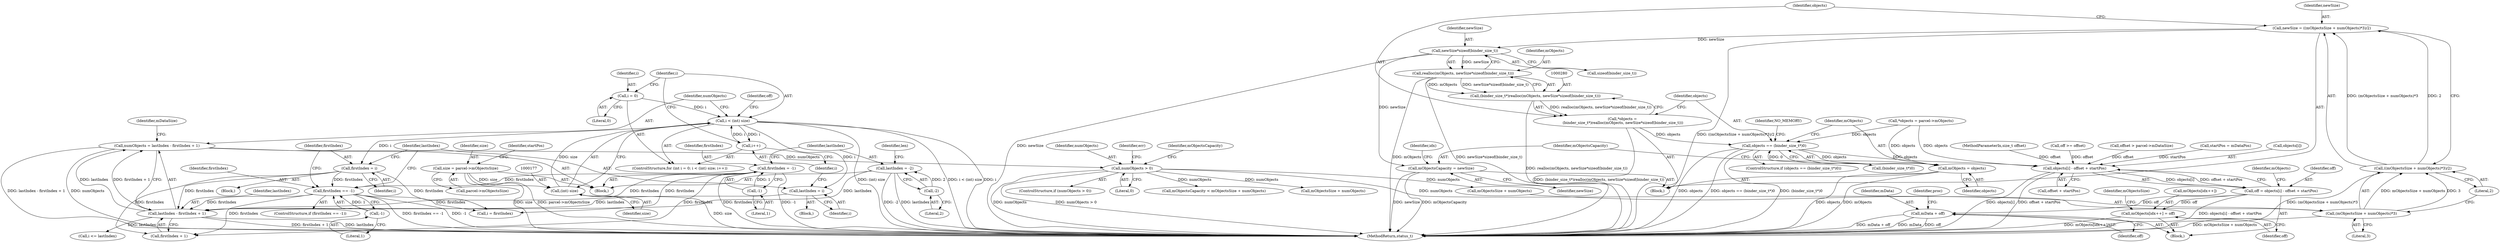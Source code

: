 digraph "0_Android_e68cbc3e9e66df4231e70efa3e9c41abc12aea20@API" {
"1000283" [label="(Call,newSize*sizeof(binder_size_t))"];
"1000267" [label="(Call,newSize = ((mObjectsSize + numObjects)*3)/2)"];
"1000269" [label="(Call,((mObjectsSize + numObjects)*3)/2)"];
"1000270" [label="(Call,(mObjectsSize + numObjects)*3)"];
"1000255" [label="(Call,numObjects > 0)"];
"1000212" [label="(Call,numObjects = lastIndex - firstIndex + 1)"];
"1000214" [label="(Call,lastIndex - firstIndex + 1)"];
"1000208" [label="(Call,lastIndex = i)"];
"1000174" [label="(Call,i < (int) size)"];
"1000171" [label="(Call,i = 0)"];
"1000179" [label="(Call,i++)"];
"1000176" [label="(Call,(int) size)"];
"1000120" [label="(Call,size = parcel->mObjectsSize)"];
"1000135" [label="(Call,lastIndex = -2)"];
"1000137" [label="(Call,-2)"];
"1000200" [label="(Call,firstIndex == -1)"];
"1000205" [label="(Call,firstIndex = i)"];
"1000130" [label="(Call,firstIndex = -1)"];
"1000132" [label="(Call,-1)"];
"1000202" [label="(Call,-1)"];
"1000281" [label="(Call,realloc(mObjects, newSize*sizeof(binder_size_t)))"];
"1000279" [label="(Call,(binder_size_t*)realloc(mObjects, newSize*sizeof(binder_size_t)))"];
"1000277" [label="(Call,*objects =\n (binder_size_t*)realloc(mObjects, newSize*sizeof(binder_size_t)))"];
"1000288" [label="(Call,objects == (binder_size_t*)0)"];
"1000296" [label="(Call,mObjects = objects)"];
"1000320" [label="(Call,objects[i] - offset + startPos)"];
"1000318" [label="(Call,off = objects[i] - offset + startPos)"];
"1000327" [label="(Call,mObjects[idx++] = off)"];
"1000335" [label="(Call,mData + off)"];
"1000299" [label="(Call,mObjectsCapacity = newSize)"];
"1000311" [label="(Call,i <= lastIndex)"];
"1000257" [label="(Literal,0)"];
"1000212" [label="(Call,numObjects = lastIndex - firstIndex + 1)"];
"1000137" [label="(Call,-2)"];
"1000270" [label="(Call,(mObjectsSize + numObjects)*3)"];
"1000301" [label="(Identifier,newSize)"];
"1000277" [label="(Call,*objects =\n (binder_size_t*)realloc(mObjects, newSize*sizeof(binder_size_t)))"];
"1000213" [label="(Identifier,numObjects)"];
"1000141" [label="(Identifier,len)"];
"1000210" [label="(Identifier,i)"];
"1000290" [label="(Call,(binder_size_t*)0)"];
"1000271" [label="(Call,mObjectsSize + numObjects)"];
"1000178" [label="(Identifier,size)"];
"1000265" [label="(Block,)"];
"1000304" [label="(Identifier,idx)"];
"1000275" [label="(Literal,2)"];
"1000179" [label="(Call,i++)"];
"1000176" [label="(Call,(int) size)"];
"1000132" [label="(Call,-1)"];
"1000114" [label="(Call,*objects = parcel->mObjects)"];
"1000209" [label="(Identifier,lastIndex)"];
"1000328" [label="(Call,mObjects[idx++])"];
"1000126" [label="(Call,startPos = mDataPos)"];
"1000287" [label="(ControlStructure,if (objects == (binder_size_t*)0))"];
"1000321" [label="(Call,objects[i])"];
"1000319" [label="(Identifier,off)"];
"1000334" [label="(Identifier,mObjectsSize)"];
"1000335" [label="(Call,mData + off)"];
"1000297" [label="(Identifier,mObjects)"];
"1000256" [label="(Identifier,numObjects)"];
"1000215" [label="(Identifier,lastIndex)"];
"1000205" [label="(Call,firstIndex = i)"];
"1000206" [label="(Identifier,firstIndex)"];
"1000171" [label="(Call,i = 0)"];
"1000120" [label="(Call,size = parcel->mObjectsSize)"];
"1000136" [label="(Identifier,lastIndex)"];
"1000216" [label="(Call,firstIndex + 1)"];
"1000169" [label="(ControlStructure,for (int i = 0; i < (int) size; i++))"];
"1000308" [label="(Call,i = firstIndex)"];
"1000200" [label="(Call,firstIndex == -1)"];
"1000102" [label="(MethodParameterIn,size_t offset)"];
"1000288" [label="(Call,objects == (binder_size_t*)0)"];
"1000260" [label="(Call,mObjectsCapacity < mObjectsSize + numObjects)"];
"1000318" [label="(Call,off = objects[i] - offset + startPos)"];
"1000296" [label="(Call,mObjects = objects)"];
"1000285" [label="(Call,sizeof(binder_size_t))"];
"1000279" [label="(Call,(binder_size_t*)realloc(mObjects, newSize*sizeof(binder_size_t)))"];
"1000175" [label="(Identifier,i)"];
"1000122" [label="(Call,parcel->mObjectsSize)"];
"1000281" [label="(Call,realloc(mObjects, newSize*sizeof(binder_size_t)))"];
"1000130" [label="(Call,firstIndex = -1)"];
"1000222" [label="(Identifier,mDataSize)"];
"1000104" [label="(Block,)"];
"1000204" [label="(Block,)"];
"1000190" [label="(Call,off >= offset)"];
"1000337" [label="(Identifier,off)"];
"1000148" [label="(Call,offset > parcel->mDataSize)"];
"1000289" [label="(Identifier,objects)"];
"1000299" [label="(Call,mObjectsCapacity = newSize)"];
"1000376" [label="(Identifier,err)"];
"1000320" [label="(Call,objects[i] - offset + startPos)"];
"1000300" [label="(Identifier,mObjectsCapacity)"];
"1000133" [label="(Literal,1)"];
"1000131" [label="(Identifier,firstIndex)"];
"1000127" [label="(Identifier,startPos)"];
"1000282" [label="(Identifier,mObjects)"];
"1000269" [label="(Call,((mObjectsSize + numObjects)*3)/2)"];
"1000329" [label="(Identifier,mObjects)"];
"1000268" [label="(Identifier,newSize)"];
"1000283" [label="(Call,newSize*sizeof(binder_size_t))"];
"1000274" [label="(Literal,3)"];
"1000174" [label="(Call,i < (int) size)"];
"1000336" [label="(Identifier,mData)"];
"1000208" [label="(Call,lastIndex = i)"];
"1000262" [label="(Call,mObjectsSize + numObjects)"];
"1000121" [label="(Identifier,size)"];
"1000324" [label="(Call,offset + startPos)"];
"1000254" [label="(ControlStructure,if (numObjects > 0))"];
"1000278" [label="(Identifier,objects)"];
"1000327" [label="(Call,mObjects[idx++] = off)"];
"1000198" [label="(Block,)"];
"1000316" [label="(Block,)"];
"1000267" [label="(Call,newSize = ((mObjectsSize + numObjects)*3)/2)"];
"1000332" [label="(Identifier,off)"];
"1000180" [label="(Identifier,i)"];
"1000284" [label="(Identifier,newSize)"];
"1000295" [label="(Identifier,NO_MEMORY)"];
"1000184" [label="(Identifier,off)"];
"1000138" [label="(Literal,2)"];
"1000214" [label="(Call,lastIndex - firstIndex + 1)"];
"1000135" [label="(Call,lastIndex = -2)"];
"1000203" [label="(Literal,1)"];
"1000298" [label="(Identifier,objects)"];
"1000207" [label="(Identifier,i)"];
"1000377" [label="(MethodReturn,status_t)"];
"1000255" [label="(Call,numObjects > 0)"];
"1000202" [label="(Call,-1)"];
"1000201" [label="(Identifier,firstIndex)"];
"1000261" [label="(Identifier,mObjectsCapacity)"];
"1000173" [label="(Literal,0)"];
"1000339" [label="(Identifier,proc)"];
"1000172" [label="(Identifier,i)"];
"1000199" [label="(ControlStructure,if (firstIndex == -1))"];
"1000283" -> "1000281"  [label="AST: "];
"1000283" -> "1000285"  [label="CFG: "];
"1000284" -> "1000283"  [label="AST: "];
"1000285" -> "1000283"  [label="AST: "];
"1000281" -> "1000283"  [label="CFG: "];
"1000283" -> "1000377"  [label="DDG: newSize"];
"1000283" -> "1000281"  [label="DDG: newSize"];
"1000267" -> "1000283"  [label="DDG: newSize"];
"1000283" -> "1000299"  [label="DDG: newSize"];
"1000267" -> "1000265"  [label="AST: "];
"1000267" -> "1000269"  [label="CFG: "];
"1000268" -> "1000267"  [label="AST: "];
"1000269" -> "1000267"  [label="AST: "];
"1000278" -> "1000267"  [label="CFG: "];
"1000267" -> "1000377"  [label="DDG: ((mObjectsSize + numObjects)*3)/2"];
"1000269" -> "1000267"  [label="DDG: (mObjectsSize + numObjects)*3"];
"1000269" -> "1000267"  [label="DDG: 2"];
"1000269" -> "1000275"  [label="CFG: "];
"1000270" -> "1000269"  [label="AST: "];
"1000275" -> "1000269"  [label="AST: "];
"1000269" -> "1000377"  [label="DDG: (mObjectsSize + numObjects)*3"];
"1000270" -> "1000269"  [label="DDG: mObjectsSize + numObjects"];
"1000270" -> "1000269"  [label="DDG: 3"];
"1000270" -> "1000274"  [label="CFG: "];
"1000271" -> "1000270"  [label="AST: "];
"1000274" -> "1000270"  [label="AST: "];
"1000275" -> "1000270"  [label="CFG: "];
"1000270" -> "1000377"  [label="DDG: mObjectsSize + numObjects"];
"1000255" -> "1000270"  [label="DDG: numObjects"];
"1000255" -> "1000254"  [label="AST: "];
"1000255" -> "1000257"  [label="CFG: "];
"1000256" -> "1000255"  [label="AST: "];
"1000257" -> "1000255"  [label="AST: "];
"1000261" -> "1000255"  [label="CFG: "];
"1000376" -> "1000255"  [label="CFG: "];
"1000255" -> "1000377"  [label="DDG: numObjects > 0"];
"1000255" -> "1000377"  [label="DDG: numObjects"];
"1000212" -> "1000255"  [label="DDG: numObjects"];
"1000255" -> "1000260"  [label="DDG: numObjects"];
"1000255" -> "1000262"  [label="DDG: numObjects"];
"1000255" -> "1000271"  [label="DDG: numObjects"];
"1000212" -> "1000104"  [label="AST: "];
"1000212" -> "1000214"  [label="CFG: "];
"1000213" -> "1000212"  [label="AST: "];
"1000214" -> "1000212"  [label="AST: "];
"1000222" -> "1000212"  [label="CFG: "];
"1000212" -> "1000377"  [label="DDG: lastIndex - firstIndex + 1"];
"1000212" -> "1000377"  [label="DDG: numObjects"];
"1000214" -> "1000212"  [label="DDG: lastIndex"];
"1000214" -> "1000212"  [label="DDG: firstIndex + 1"];
"1000214" -> "1000216"  [label="CFG: "];
"1000215" -> "1000214"  [label="AST: "];
"1000216" -> "1000214"  [label="AST: "];
"1000214" -> "1000377"  [label="DDG: firstIndex + 1"];
"1000214" -> "1000377"  [label="DDG: lastIndex"];
"1000208" -> "1000214"  [label="DDG: lastIndex"];
"1000135" -> "1000214"  [label="DDG: lastIndex"];
"1000200" -> "1000214"  [label="DDG: firstIndex"];
"1000205" -> "1000214"  [label="DDG: firstIndex"];
"1000130" -> "1000214"  [label="DDG: firstIndex"];
"1000214" -> "1000311"  [label="DDG: lastIndex"];
"1000208" -> "1000198"  [label="AST: "];
"1000208" -> "1000210"  [label="CFG: "];
"1000209" -> "1000208"  [label="AST: "];
"1000210" -> "1000208"  [label="AST: "];
"1000180" -> "1000208"  [label="CFG: "];
"1000174" -> "1000208"  [label="DDG: i"];
"1000174" -> "1000169"  [label="AST: "];
"1000174" -> "1000176"  [label="CFG: "];
"1000175" -> "1000174"  [label="AST: "];
"1000176" -> "1000174"  [label="AST: "];
"1000184" -> "1000174"  [label="CFG: "];
"1000213" -> "1000174"  [label="CFG: "];
"1000174" -> "1000377"  [label="DDG: (int) size"];
"1000174" -> "1000377"  [label="DDG: i < (int) size"];
"1000174" -> "1000377"  [label="DDG: i"];
"1000171" -> "1000174"  [label="DDG: i"];
"1000179" -> "1000174"  [label="DDG: i"];
"1000176" -> "1000174"  [label="DDG: size"];
"1000174" -> "1000179"  [label="DDG: i"];
"1000174" -> "1000205"  [label="DDG: i"];
"1000171" -> "1000169"  [label="AST: "];
"1000171" -> "1000173"  [label="CFG: "];
"1000172" -> "1000171"  [label="AST: "];
"1000173" -> "1000171"  [label="AST: "];
"1000175" -> "1000171"  [label="CFG: "];
"1000179" -> "1000169"  [label="AST: "];
"1000179" -> "1000180"  [label="CFG: "];
"1000180" -> "1000179"  [label="AST: "];
"1000175" -> "1000179"  [label="CFG: "];
"1000176" -> "1000178"  [label="CFG: "];
"1000177" -> "1000176"  [label="AST: "];
"1000178" -> "1000176"  [label="AST: "];
"1000176" -> "1000377"  [label="DDG: size"];
"1000120" -> "1000176"  [label="DDG: size"];
"1000120" -> "1000104"  [label="AST: "];
"1000120" -> "1000122"  [label="CFG: "];
"1000121" -> "1000120"  [label="AST: "];
"1000122" -> "1000120"  [label="AST: "];
"1000127" -> "1000120"  [label="CFG: "];
"1000120" -> "1000377"  [label="DDG: size"];
"1000120" -> "1000377"  [label="DDG: parcel->mObjectsSize"];
"1000135" -> "1000104"  [label="AST: "];
"1000135" -> "1000137"  [label="CFG: "];
"1000136" -> "1000135"  [label="AST: "];
"1000137" -> "1000135"  [label="AST: "];
"1000141" -> "1000135"  [label="CFG: "];
"1000135" -> "1000377"  [label="DDG: lastIndex"];
"1000135" -> "1000377"  [label="DDG: -2"];
"1000137" -> "1000135"  [label="DDG: 2"];
"1000137" -> "1000138"  [label="CFG: "];
"1000138" -> "1000137"  [label="AST: "];
"1000200" -> "1000199"  [label="AST: "];
"1000200" -> "1000202"  [label="CFG: "];
"1000201" -> "1000200"  [label="AST: "];
"1000202" -> "1000200"  [label="AST: "];
"1000206" -> "1000200"  [label="CFG: "];
"1000209" -> "1000200"  [label="CFG: "];
"1000200" -> "1000377"  [label="DDG: firstIndex == -1"];
"1000200" -> "1000377"  [label="DDG: -1"];
"1000205" -> "1000200"  [label="DDG: firstIndex"];
"1000130" -> "1000200"  [label="DDG: firstIndex"];
"1000202" -> "1000200"  [label="DDG: 1"];
"1000200" -> "1000216"  [label="DDG: firstIndex"];
"1000200" -> "1000308"  [label="DDG: firstIndex"];
"1000205" -> "1000204"  [label="AST: "];
"1000205" -> "1000207"  [label="CFG: "];
"1000206" -> "1000205"  [label="AST: "];
"1000207" -> "1000205"  [label="AST: "];
"1000209" -> "1000205"  [label="CFG: "];
"1000205" -> "1000216"  [label="DDG: firstIndex"];
"1000205" -> "1000308"  [label="DDG: firstIndex"];
"1000130" -> "1000104"  [label="AST: "];
"1000130" -> "1000132"  [label="CFG: "];
"1000131" -> "1000130"  [label="AST: "];
"1000132" -> "1000130"  [label="AST: "];
"1000136" -> "1000130"  [label="CFG: "];
"1000130" -> "1000377"  [label="DDG: -1"];
"1000130" -> "1000377"  [label="DDG: firstIndex"];
"1000132" -> "1000130"  [label="DDG: 1"];
"1000130" -> "1000216"  [label="DDG: firstIndex"];
"1000130" -> "1000308"  [label="DDG: firstIndex"];
"1000132" -> "1000133"  [label="CFG: "];
"1000133" -> "1000132"  [label="AST: "];
"1000202" -> "1000203"  [label="CFG: "];
"1000203" -> "1000202"  [label="AST: "];
"1000281" -> "1000279"  [label="AST: "];
"1000282" -> "1000281"  [label="AST: "];
"1000279" -> "1000281"  [label="CFG: "];
"1000281" -> "1000377"  [label="DDG: mObjects"];
"1000281" -> "1000377"  [label="DDG: newSize*sizeof(binder_size_t)"];
"1000281" -> "1000279"  [label="DDG: mObjects"];
"1000281" -> "1000279"  [label="DDG: newSize*sizeof(binder_size_t)"];
"1000279" -> "1000277"  [label="AST: "];
"1000280" -> "1000279"  [label="AST: "];
"1000277" -> "1000279"  [label="CFG: "];
"1000279" -> "1000377"  [label="DDG: realloc(mObjects, newSize*sizeof(binder_size_t))"];
"1000279" -> "1000277"  [label="DDG: realloc(mObjects, newSize*sizeof(binder_size_t))"];
"1000277" -> "1000265"  [label="AST: "];
"1000278" -> "1000277"  [label="AST: "];
"1000289" -> "1000277"  [label="CFG: "];
"1000277" -> "1000377"  [label="DDG: (binder_size_t*)realloc(mObjects, newSize*sizeof(binder_size_t))"];
"1000277" -> "1000288"  [label="DDG: objects"];
"1000288" -> "1000287"  [label="AST: "];
"1000288" -> "1000290"  [label="CFG: "];
"1000289" -> "1000288"  [label="AST: "];
"1000290" -> "1000288"  [label="AST: "];
"1000295" -> "1000288"  [label="CFG: "];
"1000297" -> "1000288"  [label="CFG: "];
"1000288" -> "1000377"  [label="DDG: (binder_size_t*)0"];
"1000288" -> "1000377"  [label="DDG: objects"];
"1000288" -> "1000377"  [label="DDG: objects == (binder_size_t*)0"];
"1000114" -> "1000288"  [label="DDG: objects"];
"1000290" -> "1000288"  [label="DDG: 0"];
"1000288" -> "1000296"  [label="DDG: objects"];
"1000288" -> "1000320"  [label="DDG: objects"];
"1000296" -> "1000265"  [label="AST: "];
"1000296" -> "1000298"  [label="CFG: "];
"1000297" -> "1000296"  [label="AST: "];
"1000298" -> "1000296"  [label="AST: "];
"1000300" -> "1000296"  [label="CFG: "];
"1000296" -> "1000377"  [label="DDG: objects"];
"1000296" -> "1000377"  [label="DDG: mObjects"];
"1000114" -> "1000296"  [label="DDG: objects"];
"1000320" -> "1000318"  [label="AST: "];
"1000320" -> "1000324"  [label="CFG: "];
"1000321" -> "1000320"  [label="AST: "];
"1000324" -> "1000320"  [label="AST: "];
"1000318" -> "1000320"  [label="CFG: "];
"1000320" -> "1000377"  [label="DDG: offset + startPos"];
"1000320" -> "1000377"  [label="DDG: objects[i]"];
"1000320" -> "1000318"  [label="DDG: objects[i]"];
"1000320" -> "1000318"  [label="DDG: offset + startPos"];
"1000114" -> "1000320"  [label="DDG: objects"];
"1000102" -> "1000320"  [label="DDG: offset"];
"1000148" -> "1000320"  [label="DDG: offset"];
"1000190" -> "1000320"  [label="DDG: offset"];
"1000126" -> "1000320"  [label="DDG: startPos"];
"1000318" -> "1000316"  [label="AST: "];
"1000319" -> "1000318"  [label="AST: "];
"1000329" -> "1000318"  [label="CFG: "];
"1000318" -> "1000377"  [label="DDG: objects[i] - offset + startPos"];
"1000318" -> "1000327"  [label="DDG: off"];
"1000318" -> "1000335"  [label="DDG: off"];
"1000327" -> "1000316"  [label="AST: "];
"1000327" -> "1000332"  [label="CFG: "];
"1000328" -> "1000327"  [label="AST: "];
"1000332" -> "1000327"  [label="AST: "];
"1000334" -> "1000327"  [label="CFG: "];
"1000327" -> "1000377"  [label="DDG: mObjects[idx++]"];
"1000335" -> "1000316"  [label="AST: "];
"1000335" -> "1000337"  [label="CFG: "];
"1000336" -> "1000335"  [label="AST: "];
"1000337" -> "1000335"  [label="AST: "];
"1000339" -> "1000335"  [label="CFG: "];
"1000335" -> "1000377"  [label="DDG: mData"];
"1000335" -> "1000377"  [label="DDG: off"];
"1000335" -> "1000377"  [label="DDG: mData + off"];
"1000299" -> "1000265"  [label="AST: "];
"1000299" -> "1000301"  [label="CFG: "];
"1000300" -> "1000299"  [label="AST: "];
"1000301" -> "1000299"  [label="AST: "];
"1000304" -> "1000299"  [label="CFG: "];
"1000299" -> "1000377"  [label="DDG: newSize"];
"1000299" -> "1000377"  [label="DDG: mObjectsCapacity"];
}
